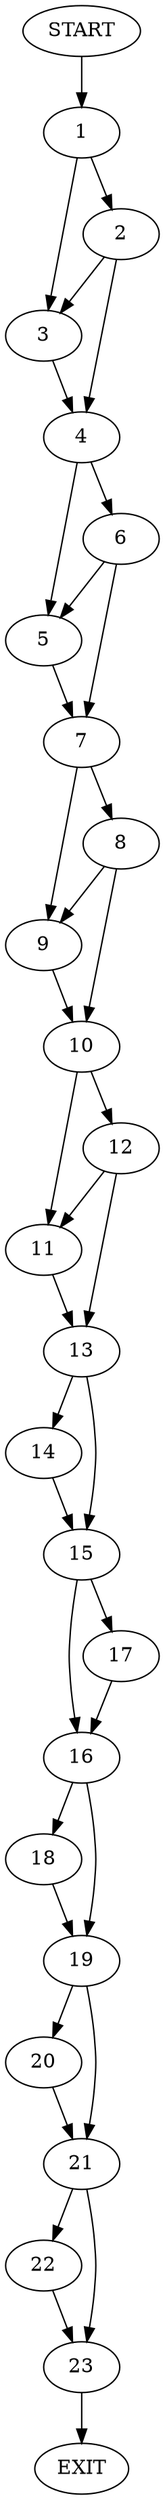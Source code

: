 digraph {
0 [label="START"]
24 [label="EXIT"]
0 -> 1
1 -> 2
1 -> 3
3 -> 4
2 -> 3
2 -> 4
4 -> 5
4 -> 6
5 -> 7
6 -> 5
6 -> 7
7 -> 8
7 -> 9
8 -> 10
8 -> 9
9 -> 10
10 -> 11
10 -> 12
11 -> 13
12 -> 11
12 -> 13
13 -> 14
13 -> 15
15 -> 16
15 -> 17
14 -> 15
17 -> 16
16 -> 18
16 -> 19
18 -> 19
19 -> 20
19 -> 21
21 -> 22
21 -> 23
20 -> 21
22 -> 23
23 -> 24
}
